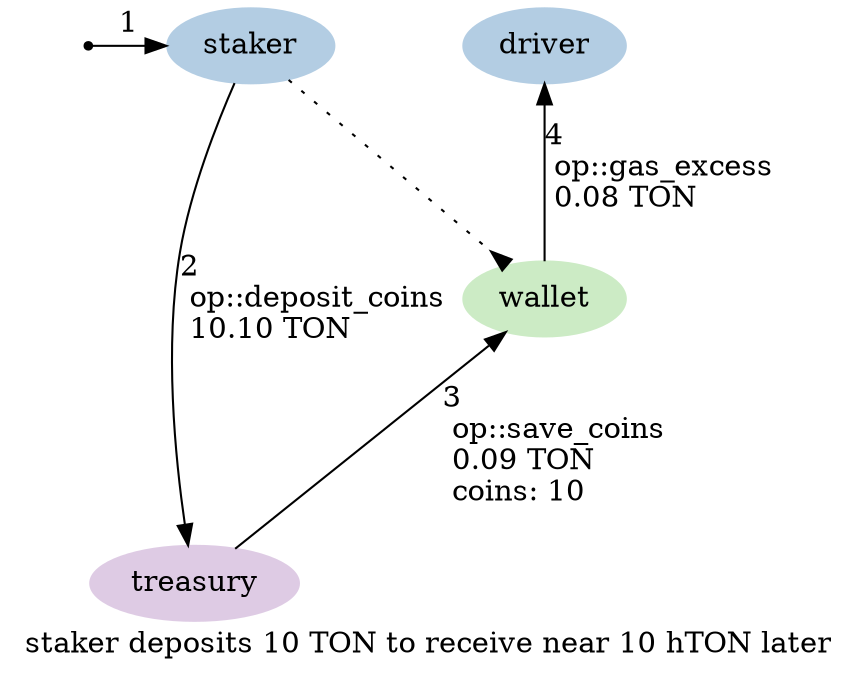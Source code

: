 digraph {
    label="staker deposits 10 TON to receive near 10 hTON later"
    node [ colorscheme=pastel19 style=filled ]

    /* Entities */
    external [ shape=point ]
    staker, driver [ color=2 ]
    wallet [ color=3 ]
    treasury [ color=4 ]

    /* Relationships */
    staker -> wallet [ arrowhead=inv style=dotted ]
    external -> staker [ label="1" ]
    staker -> treasury [ label="2\l op::deposit_coins\l 10.10 TON\l" ]
    treasury -> wallet [ label="3\l op::save_coins\l 0.09 TON\l coins: 10\l" ]
    wallet -> driver [ label="4\l op::gas_excess\l 0.08 TON\l" ]

    /* Ranks */
    { rank=min external staker driver }
    { rank=max treasury }
}

